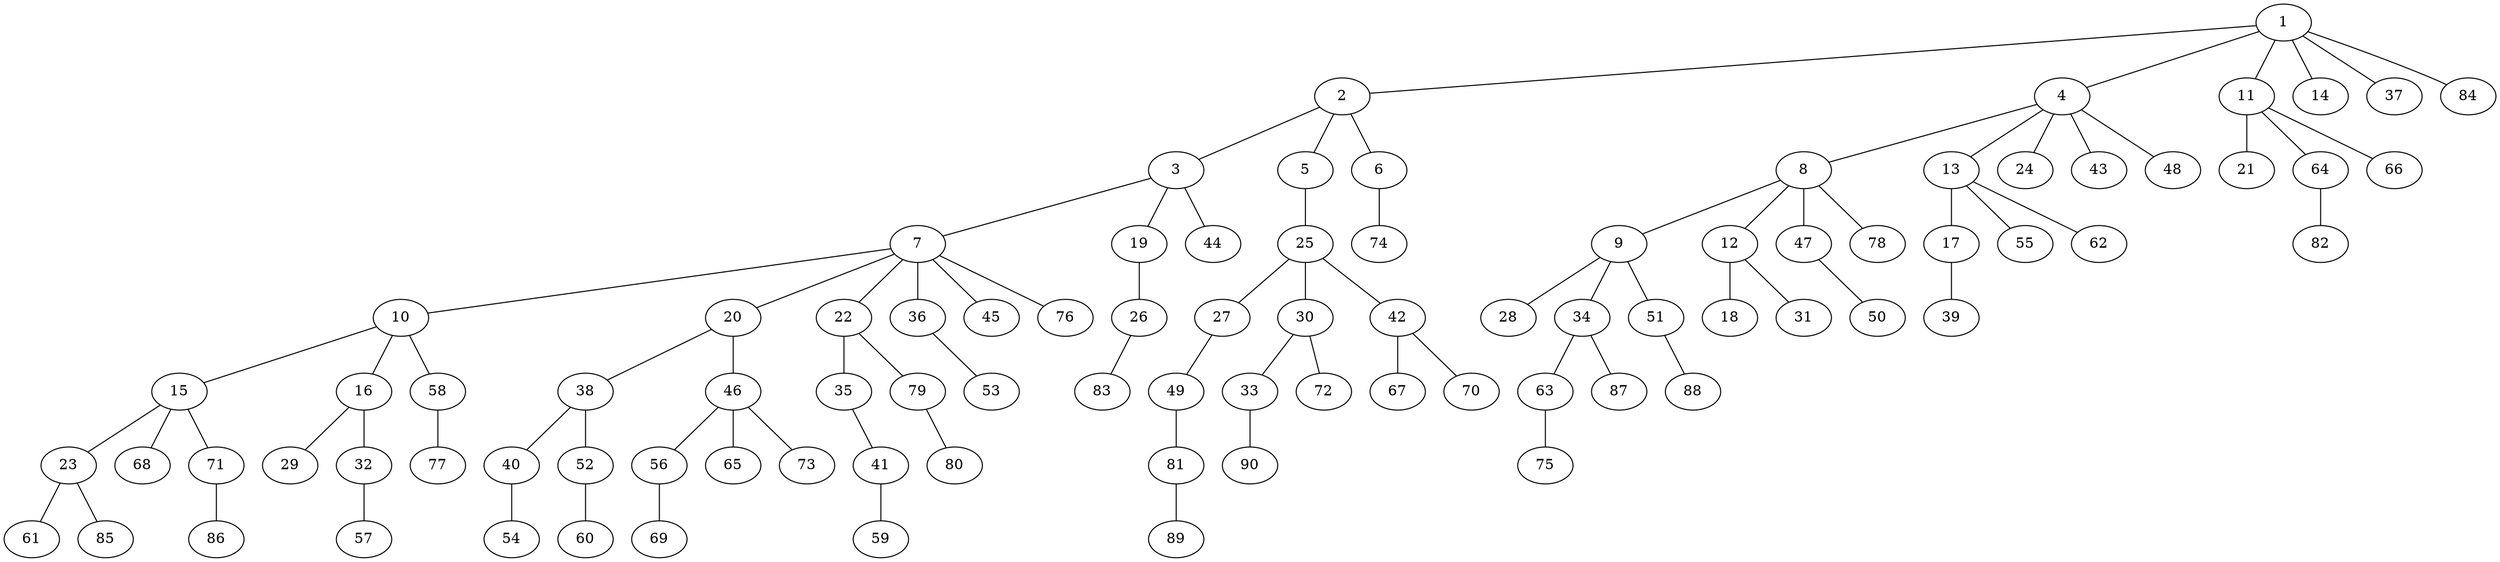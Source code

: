 graph graphname {1--2
1--4
1--11
1--14
1--37
1--84
2--3
2--5
2--6
3--7
3--19
3--44
4--8
4--13
4--24
4--43
4--48
5--25
6--74
7--10
7--20
7--22
7--36
7--45
7--76
8--9
8--12
8--47
8--78
9--28
9--34
9--51
10--15
10--16
10--58
11--21
11--64
11--66
12--18
12--31
13--17
13--55
13--62
15--23
15--68
15--71
16--29
16--32
17--39
19--26
20--38
20--46
22--35
22--79
23--61
23--85
25--27
25--30
25--42
26--83
27--49
30--33
30--72
32--57
33--90
34--63
34--87
35--41
36--53
38--40
38--52
40--54
41--59
42--67
42--70
46--56
46--65
46--73
47--50
49--81
51--88
52--60
56--69
58--77
63--75
64--82
71--86
79--80
81--89
}